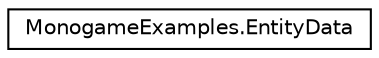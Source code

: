 digraph "Graphical Class Hierarchy"
{
 // LATEX_PDF_SIZE
  edge [fontname="Helvetica",fontsize="10",labelfontname="Helvetica",labelfontsize="10"];
  node [fontname="Helvetica",fontsize="10",shape=record];
  rankdir="LR";
  Node0 [label="MonogameExamples.EntityData",height=0.2,width=0.4,color="black", fillcolor="white", style="filled",URL="$structMonogameExamples_1_1EntityData.html",tooltip="A struct that contains the most commonly used components."];
}
